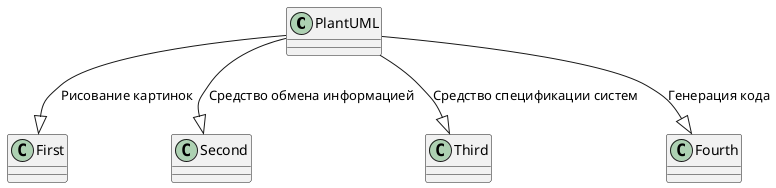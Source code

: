 @startuml Praktika0
PlantUML --|> First: Рисование картинок
PlantUML --|> Second: Средство обмена информацией
PlantUML --|> Third: Средство спецификации систем
PlantUML --|> Fourth: Генерация кода
@enduml